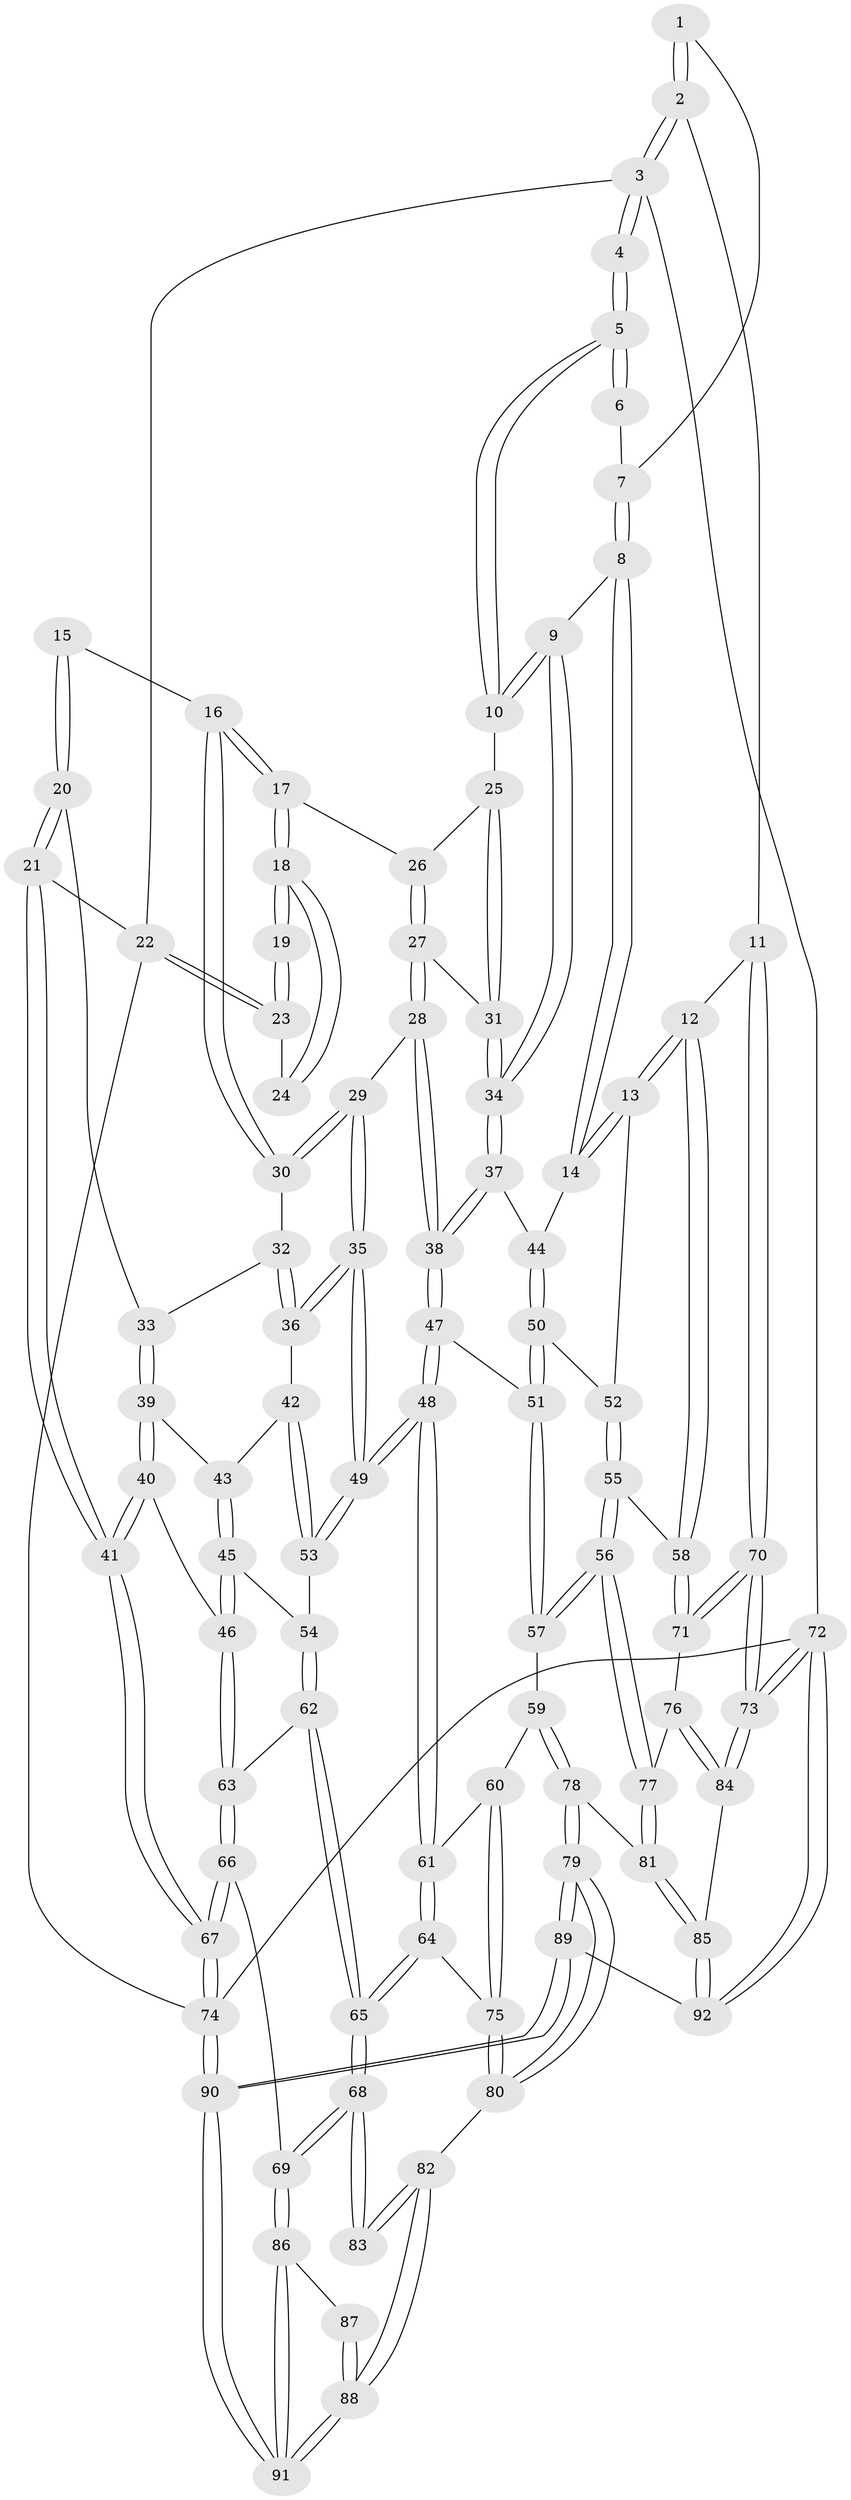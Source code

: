 // coarse degree distribution, {4: 0.5094339622641509, 6: 0.05660377358490566, 8: 0.018867924528301886, 2: 0.03773584905660377, 5: 0.33962264150943394, 3: 0.03773584905660377}
// Generated by graph-tools (version 1.1) at 2025/42/03/06/25 10:42:33]
// undirected, 92 vertices, 227 edges
graph export_dot {
graph [start="1"]
  node [color=gray90,style=filled];
  1 [pos="+1+0.11797314737548592"];
  2 [pos="+1+0"];
  3 [pos="+1+0"];
  4 [pos="+0.6687746502020409+0"];
  5 [pos="+0.778544808151505+0.14255820163586763"];
  6 [pos="+0.8532305528076137+0.1480456155956973"];
  7 [pos="+0.9682860275472891+0.16415786379145228"];
  8 [pos="+0.8719034046583559+0.3165980907420911"];
  9 [pos="+0.8366954192125103+0.28751900272039915"];
  10 [pos="+0.8049831516039658+0.24465256253266182"];
  11 [pos="+1+0.4387379959408387"];
  12 [pos="+1+0.41268238801338303"];
  13 [pos="+0.9166739725497561+0.38045997086337746"];
  14 [pos="+0.8876631906299646+0.3438425436542151"];
  15 [pos="+0.14663765600731274+0.1701112898259184"];
  16 [pos="+0.3699857871020056+0.1984816868645919"];
  17 [pos="+0.4661078759197763+0.09905670242480175"];
  18 [pos="+0.468488989196145+0.08740069420069234"];
  19 [pos="+0.13970145801135983+0.07509915348735409"];
  20 [pos="+0.08276284344334259+0.2721403648999692"];
  21 [pos="+0+0.21458963657536279"];
  22 [pos="+0+0"];
  23 [pos="+0+0"];
  24 [pos="+0.5456524406663563+0"];
  25 [pos="+0.7164880906436553+0.2656481978518841"];
  26 [pos="+0.5059699891792198+0.17693668997478787"];
  27 [pos="+0.5165592264540361+0.20633970698535412"];
  28 [pos="+0.4850285298941935+0.41814384313046"];
  29 [pos="+0.3662637011613122+0.3605139211254302"];
  30 [pos="+0.3287101351189886+0.27795949101495715"];
  31 [pos="+0.6253293171285633+0.3417719021452887"];
  32 [pos="+0.2589452246432012+0.3165291893372823"];
  33 [pos="+0.13567029940561331+0.3264536993196586"];
  34 [pos="+0.638432826762858+0.38493991155137464"];
  35 [pos="+0.3433570870000939+0.4892870554542756"];
  36 [pos="+0.26369987996153077+0.4088265743301628"];
  37 [pos="+0.6370181328183122+0.4094354956384996"];
  38 [pos="+0.5061704660460021+0.4653216522910211"];
  39 [pos="+0.13071536872606732+0.3695174055966488"];
  40 [pos="+0+0.5250220321666421"];
  41 [pos="+0+0.5103528455700501"];
  42 [pos="+0.2121061708500563+0.46971114146427606"];
  43 [pos="+0.14148271195435277+0.3999597810862648"];
  44 [pos="+0.6554764026605054+0.42715228362419033"];
  45 [pos="+0.1183892701970249+0.48946421529121864"];
  46 [pos="+0.0025143742513930147+0.5480240381333191"];
  47 [pos="+0.502010267759687+0.4759839989551553"];
  48 [pos="+0.4412027427853542+0.6048827585644119"];
  49 [pos="+0.35106566350263824+0.5325736478909078"];
  50 [pos="+0.6850256509104246+0.47453550113295145"];
  51 [pos="+0.6756790055118683+0.5400124180939143"];
  52 [pos="+0.837567690156481+0.47023925388488125"];
  53 [pos="+0.22653740403533354+0.528846701521978"];
  54 [pos="+0.20477498881689396+0.546242623728566"];
  55 [pos="+0.8017621966424582+0.6835281528221304"];
  56 [pos="+0.7221028724845345+0.6990659059354885"];
  57 [pos="+0.6694651006577598+0.6809176794155196"];
  58 [pos="+0.8257682724173337+0.6905771343124206"];
  59 [pos="+0.6006588694030143+0.6887621590446744"];
  60 [pos="+0.46254240236733524+0.6269439325927836"];
  61 [pos="+0.44363160813764707+0.6144378315473329"];
  62 [pos="+0.15737115470265353+0.629198171762853"];
  63 [pos="+0.08280786577384859+0.6141800031897204"];
  64 [pos="+0.27968472995744503+0.7522357825726564"];
  65 [pos="+0.24035320276750047+0.7709021722540288"];
  66 [pos="+0.015852292077408695+0.7582005041051203"];
  67 [pos="+0+0.7583696819655451"];
  68 [pos="+0.2151201367240301+0.8197068943017096"];
  69 [pos="+0.18775543099997064+0.8586718117386638"];
  70 [pos="+1+0.6896030503140567"];
  71 [pos="+0.9047679674409745+0.7266905877418665"];
  72 [pos="+1+1"];
  73 [pos="+1+1"];
  74 [pos="+0+1"];
  75 [pos="+0.44248166966643077+0.8548511437187488"];
  76 [pos="+0.8895027513723348+0.8797758980585627"];
  77 [pos="+0.7264185744245768+0.8463997067731166"];
  78 [pos="+0.5352515032855846+0.898103315712845"];
  79 [pos="+0.5165636373931717+0.9201029194128654"];
  80 [pos="+0.47071287701974557+0.9019788632266229"];
  81 [pos="+0.7183364109586258+0.895810402721508"];
  82 [pos="+0.4548790224539161+0.90541028569419"];
  83 [pos="+0.4261763373287443+0.9013953453907287"];
  84 [pos="+0.8920598378676665+0.9043137327372021"];
  85 [pos="+0.7549977634050303+0.9955949770669017"];
  86 [pos="+0.18765132345006313+0.8593348532622573"];
  87 [pos="+0.37125613456713297+0.9143021846461336"];
  88 [pos="+0.2942488676460578+1"];
  89 [pos="+0.5650431984625265+1"];
  90 [pos="+0.07532709058414577+1"];
  91 [pos="+0.12229721886744847+1"];
  92 [pos="+0.6998576158359325+1"];
  1 -- 2;
  1 -- 2;
  1 -- 7;
  2 -- 3;
  2 -- 3;
  2 -- 11;
  3 -- 4;
  3 -- 4;
  3 -- 22;
  3 -- 72;
  4 -- 5;
  4 -- 5;
  5 -- 6;
  5 -- 6;
  5 -- 10;
  5 -- 10;
  6 -- 7;
  7 -- 8;
  7 -- 8;
  8 -- 9;
  8 -- 14;
  8 -- 14;
  9 -- 10;
  9 -- 10;
  9 -- 34;
  9 -- 34;
  10 -- 25;
  11 -- 12;
  11 -- 70;
  11 -- 70;
  12 -- 13;
  12 -- 13;
  12 -- 58;
  12 -- 58;
  13 -- 14;
  13 -- 14;
  13 -- 52;
  14 -- 44;
  15 -- 16;
  15 -- 20;
  15 -- 20;
  16 -- 17;
  16 -- 17;
  16 -- 30;
  16 -- 30;
  17 -- 18;
  17 -- 18;
  17 -- 26;
  18 -- 19;
  18 -- 19;
  18 -- 24;
  18 -- 24;
  19 -- 23;
  19 -- 23;
  20 -- 21;
  20 -- 21;
  20 -- 33;
  21 -- 22;
  21 -- 41;
  21 -- 41;
  22 -- 23;
  22 -- 23;
  22 -- 74;
  23 -- 24;
  25 -- 26;
  25 -- 31;
  25 -- 31;
  26 -- 27;
  26 -- 27;
  27 -- 28;
  27 -- 28;
  27 -- 31;
  28 -- 29;
  28 -- 38;
  28 -- 38;
  29 -- 30;
  29 -- 30;
  29 -- 35;
  29 -- 35;
  30 -- 32;
  31 -- 34;
  31 -- 34;
  32 -- 33;
  32 -- 36;
  32 -- 36;
  33 -- 39;
  33 -- 39;
  34 -- 37;
  34 -- 37;
  35 -- 36;
  35 -- 36;
  35 -- 49;
  35 -- 49;
  36 -- 42;
  37 -- 38;
  37 -- 38;
  37 -- 44;
  38 -- 47;
  38 -- 47;
  39 -- 40;
  39 -- 40;
  39 -- 43;
  40 -- 41;
  40 -- 41;
  40 -- 46;
  41 -- 67;
  41 -- 67;
  42 -- 43;
  42 -- 53;
  42 -- 53;
  43 -- 45;
  43 -- 45;
  44 -- 50;
  44 -- 50;
  45 -- 46;
  45 -- 46;
  45 -- 54;
  46 -- 63;
  46 -- 63;
  47 -- 48;
  47 -- 48;
  47 -- 51;
  48 -- 49;
  48 -- 49;
  48 -- 61;
  48 -- 61;
  49 -- 53;
  49 -- 53;
  50 -- 51;
  50 -- 51;
  50 -- 52;
  51 -- 57;
  51 -- 57;
  52 -- 55;
  52 -- 55;
  53 -- 54;
  54 -- 62;
  54 -- 62;
  55 -- 56;
  55 -- 56;
  55 -- 58;
  56 -- 57;
  56 -- 57;
  56 -- 77;
  56 -- 77;
  57 -- 59;
  58 -- 71;
  58 -- 71;
  59 -- 60;
  59 -- 78;
  59 -- 78;
  60 -- 61;
  60 -- 75;
  60 -- 75;
  61 -- 64;
  61 -- 64;
  62 -- 63;
  62 -- 65;
  62 -- 65;
  63 -- 66;
  63 -- 66;
  64 -- 65;
  64 -- 65;
  64 -- 75;
  65 -- 68;
  65 -- 68;
  66 -- 67;
  66 -- 67;
  66 -- 69;
  67 -- 74;
  67 -- 74;
  68 -- 69;
  68 -- 69;
  68 -- 83;
  68 -- 83;
  69 -- 86;
  69 -- 86;
  70 -- 71;
  70 -- 71;
  70 -- 73;
  70 -- 73;
  71 -- 76;
  72 -- 73;
  72 -- 73;
  72 -- 92;
  72 -- 92;
  72 -- 74;
  73 -- 84;
  73 -- 84;
  74 -- 90;
  74 -- 90;
  75 -- 80;
  75 -- 80;
  76 -- 77;
  76 -- 84;
  76 -- 84;
  77 -- 81;
  77 -- 81;
  78 -- 79;
  78 -- 79;
  78 -- 81;
  79 -- 80;
  79 -- 80;
  79 -- 89;
  79 -- 89;
  80 -- 82;
  81 -- 85;
  81 -- 85;
  82 -- 83;
  82 -- 83;
  82 -- 88;
  82 -- 88;
  84 -- 85;
  85 -- 92;
  85 -- 92;
  86 -- 87;
  86 -- 91;
  86 -- 91;
  87 -- 88;
  87 -- 88;
  88 -- 91;
  88 -- 91;
  89 -- 90;
  89 -- 90;
  89 -- 92;
  90 -- 91;
  90 -- 91;
}
